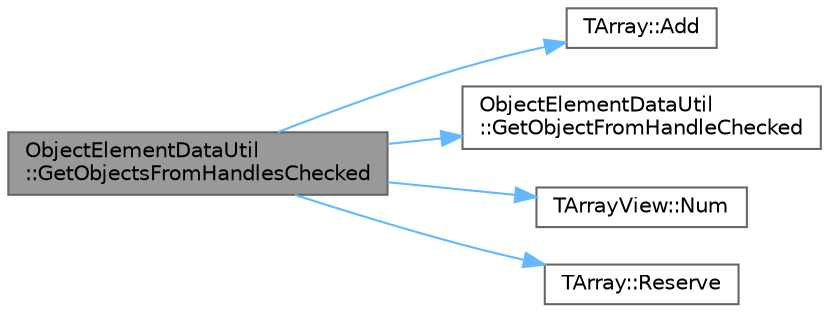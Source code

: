 digraph "ObjectElementDataUtil::GetObjectsFromHandlesChecked"
{
 // INTERACTIVE_SVG=YES
 // LATEX_PDF_SIZE
  bgcolor="transparent";
  edge [fontname=Helvetica,fontsize=10,labelfontname=Helvetica,labelfontsize=10];
  node [fontname=Helvetica,fontsize=10,shape=box,height=0.2,width=0.4];
  rankdir="LR";
  Node1 [id="Node000001",label="ObjectElementDataUtil\l::GetObjectsFromHandlesChecked",height=0.2,width=0.4,color="gray40", fillcolor="grey60", style="filled", fontcolor="black",tooltip="Attempt to get the objects from the given element handles, asserting if any element handle doesn't co..."];
  Node1 -> Node2 [id="edge1_Node000001_Node000002",color="steelblue1",style="solid",tooltip=" "];
  Node2 [id="Node000002",label="TArray::Add",height=0.2,width=0.4,color="grey40", fillcolor="white", style="filled",URL="$d4/d52/classTArray.html#a94f6bf2bef04382fc79010abad57d823",tooltip="Adds a new item to the end of the array, possibly reallocating the whole array to fit."];
  Node1 -> Node3 [id="edge2_Node000001_Node000003",color="steelblue1",style="solid",tooltip=" "];
  Node3 [id="Node000003",label="ObjectElementDataUtil\l::GetObjectFromHandleChecked",height=0.2,width=0.4,color="grey40", fillcolor="white", style="filled",URL="$d1/d3c/namespaceObjectElementDataUtil.html#a2a4fd277d65da69d8d057157c2bd8311",tooltip="Attempt to get the object from the given element handle, asserting if the element handle doesn't cont..."];
  Node1 -> Node4 [id="edge3_Node000001_Node000004",color="steelblue1",style="solid",tooltip=" "];
  Node4 [id="Node000004",label="TArrayView::Num",height=0.2,width=0.4,color="grey40", fillcolor="white", style="filled",URL="$db/d13/classTArrayView.html#ae5b1658ae1312e54b0d669664cbf88ed",tooltip="Returns number of elements in array."];
  Node1 -> Node5 [id="edge4_Node000001_Node000005",color="steelblue1",style="solid",tooltip=" "];
  Node5 [id="Node000005",label="TArray::Reserve",height=0.2,width=0.4,color="grey40", fillcolor="white", style="filled",URL="$d4/d52/classTArray.html#a9225b97632948348a65bb19ff212bc08",tooltip="Reserves memory such that the array can contain at least Number elements."];
}

